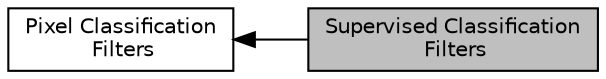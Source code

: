 digraph "Supervised Classification Filters"
{
  edge [fontname="Helvetica",fontsize="10",labelfontname="Helvetica",labelfontsize="10"];
  node [fontname="Helvetica",fontsize="10",shape=box];
  rankdir=LR;
  Node2 [label="Pixel Classification\l Filters",height=0.2,width=0.4,color="black", fillcolor="white", style="filled",URL="$group__ClassificationFilters.html",tooltip=" "];
  Node1 [label="Supervised Classification\l Filters",height=0.2,width=0.4,color="black", fillcolor="grey75", style="filled", fontcolor="black",tooltip=" "];
  Node2->Node1 [shape=plaintext, dir="back", style="solid"];
}
